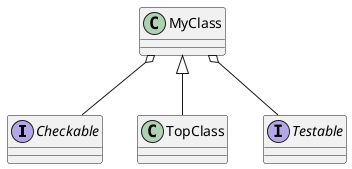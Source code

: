 @startuml

interface Checkable
class TopClass
interface Testable
class MyClass

MyClass o-- Checkable
MyClass o-- Testable
MyClass <|-- TopClass

@enduml